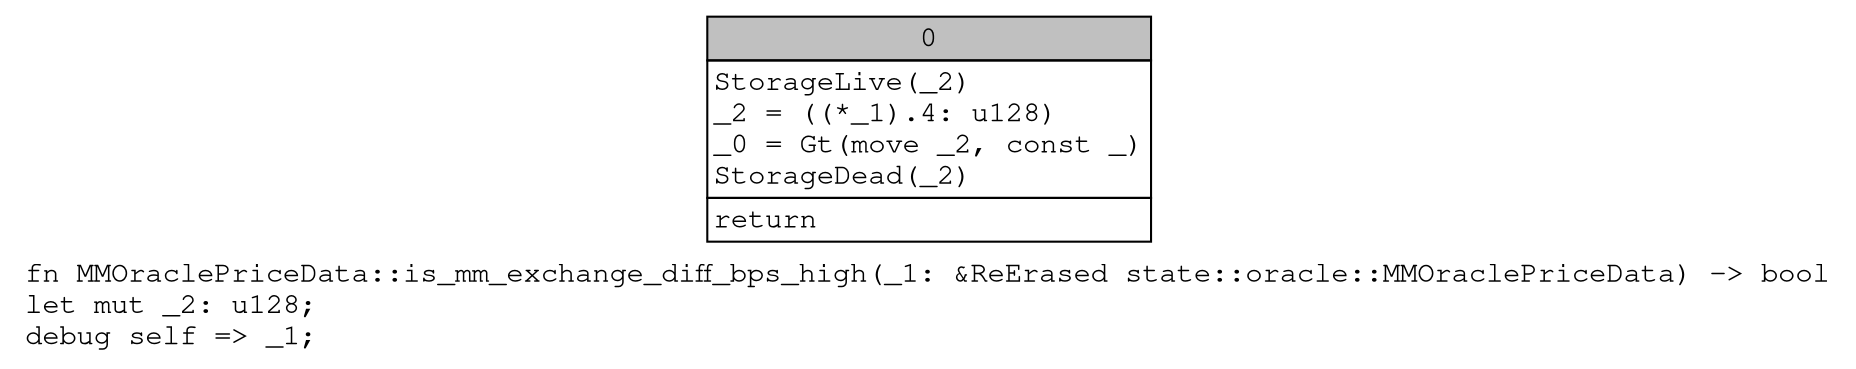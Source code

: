 digraph Mir_0_3517 {
    graph [fontname="Courier, monospace"];
    node [fontname="Courier, monospace"];
    edge [fontname="Courier, monospace"];
    label=<fn MMOraclePriceData::is_mm_exchange_diff_bps_high(_1: &amp;ReErased state::oracle::MMOraclePriceData) -&gt; bool<br align="left"/>let mut _2: u128;<br align="left"/>debug self =&gt; _1;<br align="left"/>>;
    bb0__0_3517 [shape="none", label=<<table border="0" cellborder="1" cellspacing="0"><tr><td bgcolor="gray" align="center" colspan="1">0</td></tr><tr><td align="left" balign="left">StorageLive(_2)<br/>_2 = ((*_1).4: u128)<br/>_0 = Gt(move _2, const _)<br/>StorageDead(_2)<br/></td></tr><tr><td align="left">return</td></tr></table>>];
}
